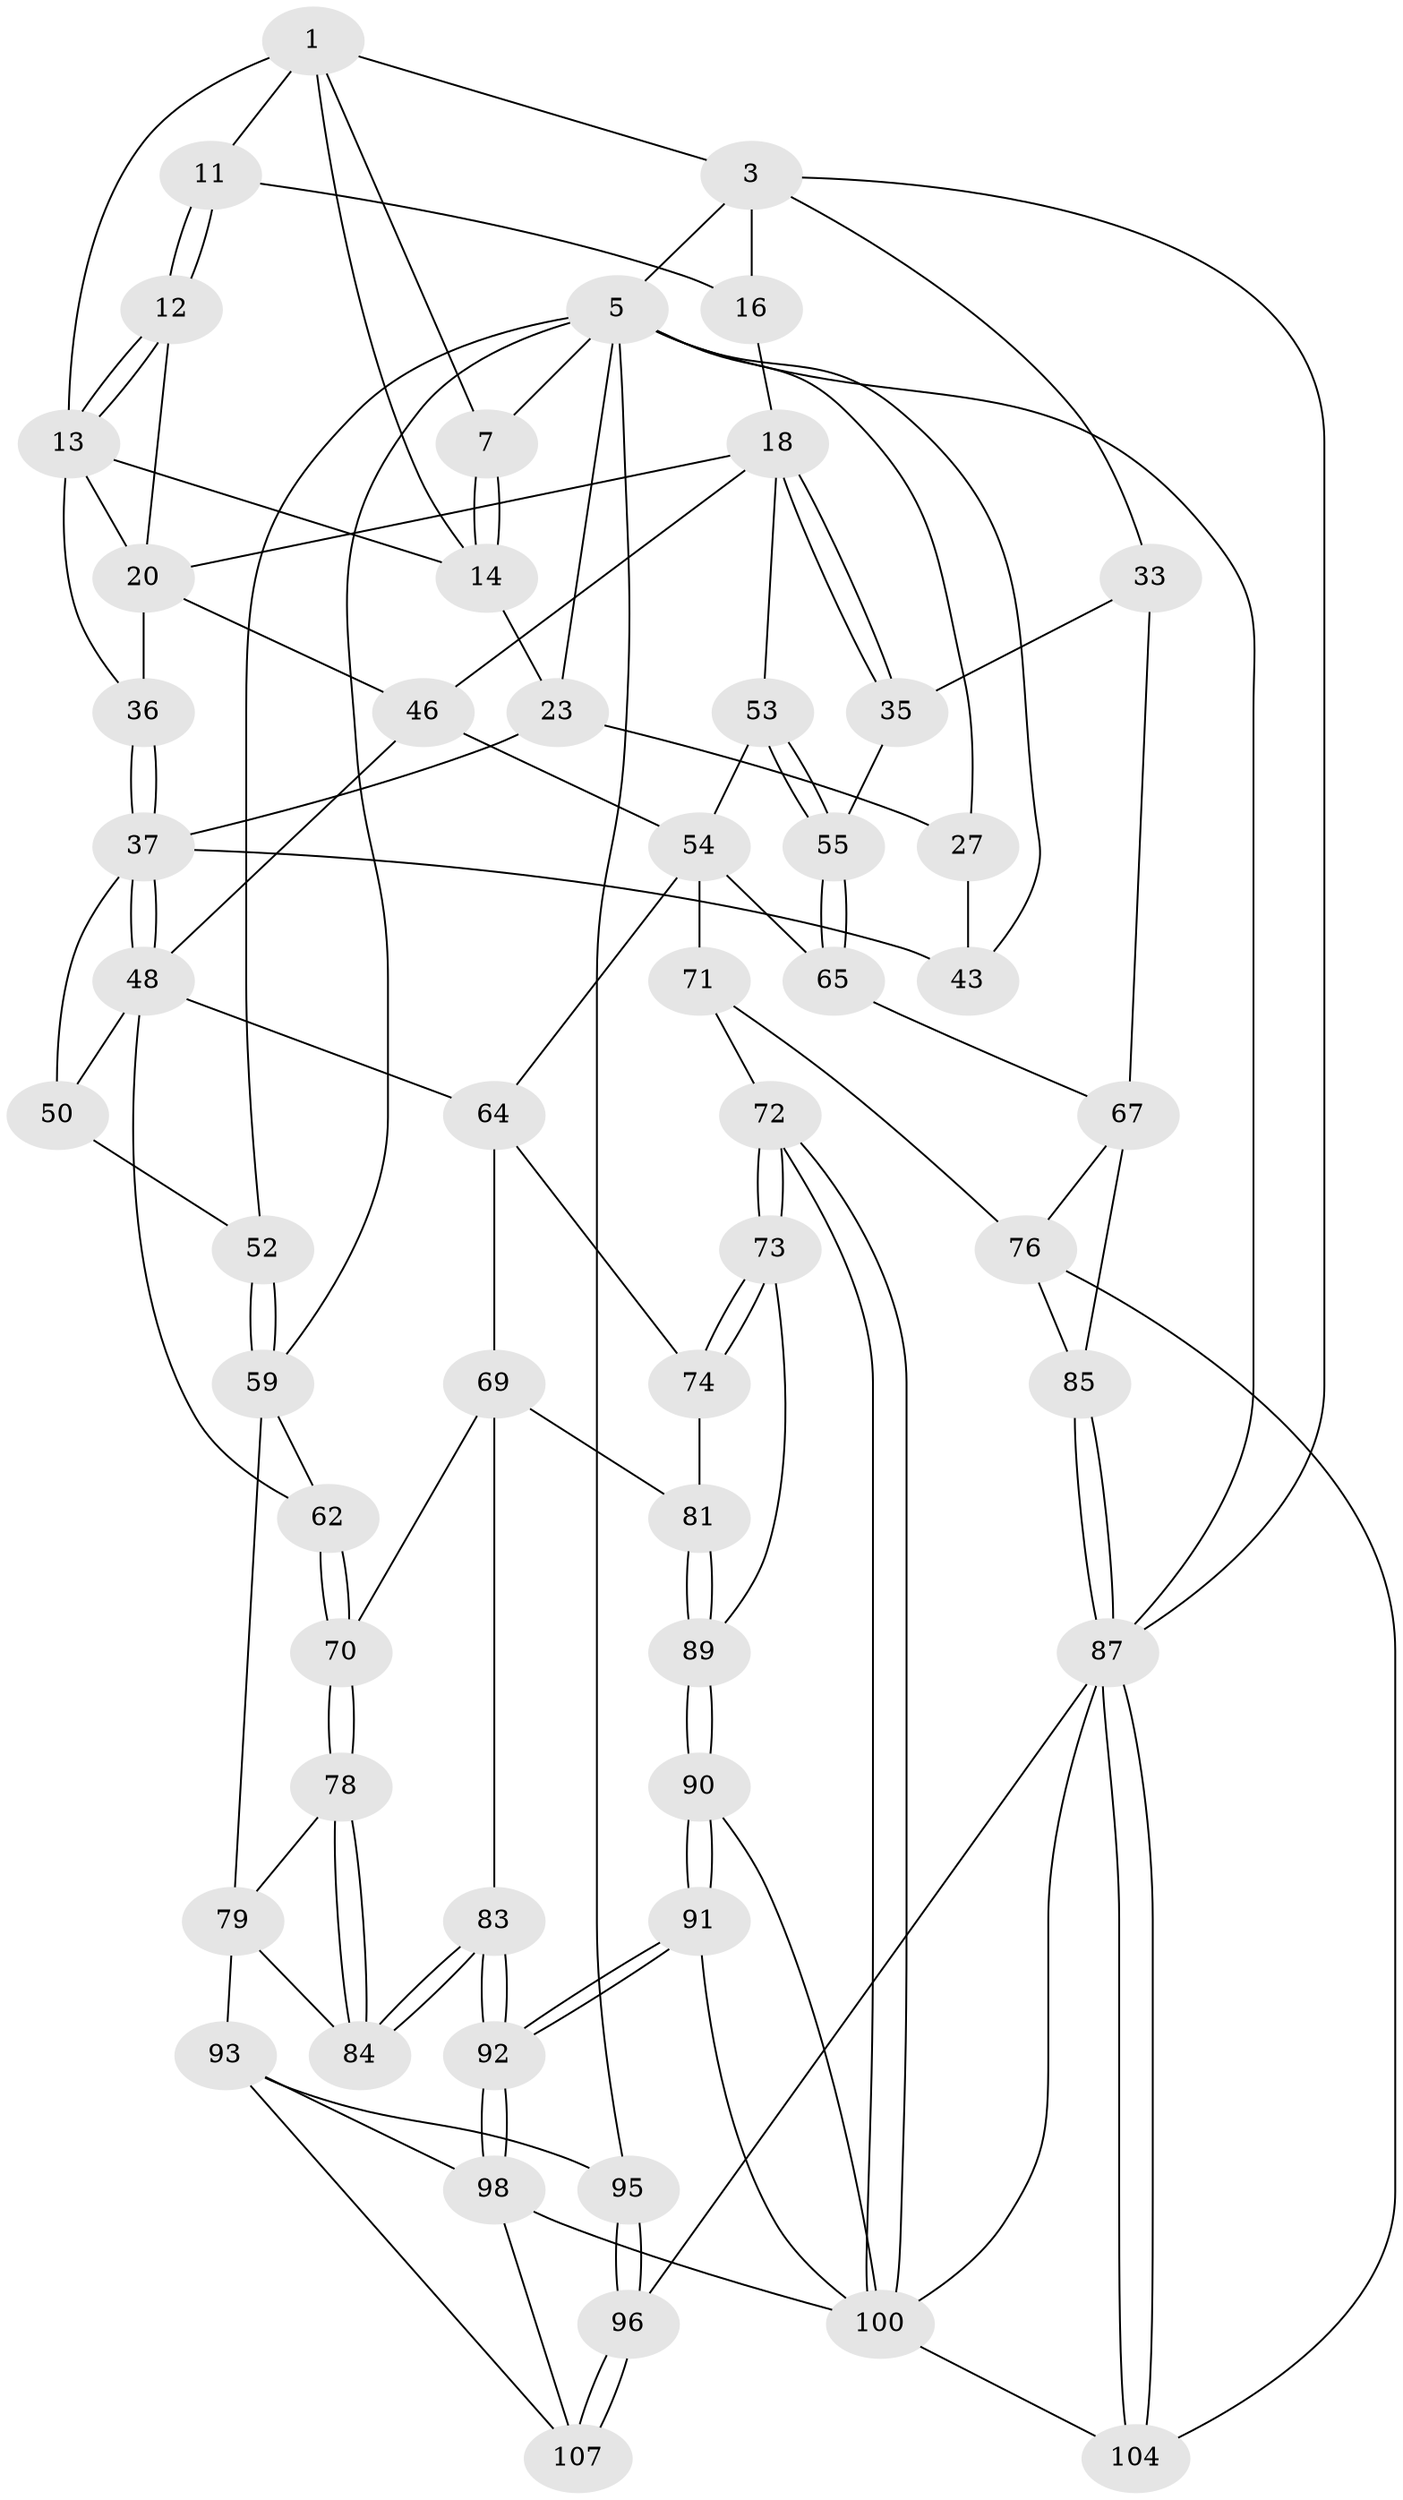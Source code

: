 // original degree distribution, {3: 0.01818181818181818, 4: 0.21818181818181817, 5: 0.5636363636363636, 6: 0.2}
// Generated by graph-tools (version 1.1) at 2025/17/03/09/25 04:17:19]
// undirected, 55 vertices, 128 edges
graph export_dot {
graph [start="1"]
  node [color=gray90,style=filled];
  1 [pos="+0.7428665900505134+0",super="+2+9"];
  3 [pos="+1+0",super="+4"];
  5 [pos="+0+0",super="+25+6"];
  7 [pos="+0.34325863572976084+0",super="+8"];
  11 [pos="+0.8037154081925365+0.040749710335162524",super="+15"];
  12 [pos="+0.7252815950957577+0.15357554387250277"];
  13 [pos="+0.6822497142439173+0.1346749985876013",super="+29"];
  14 [pos="+0.5366594541730815+0.09358609409647603",super="+22"];
  16 [pos="+0.9229338760967009+0.04995810381895859",super="+17"];
  18 [pos="+0.9075340281639748+0.25274462857051494",super="+19"];
  20 [pos="+0.7733438880290746+0.20078475637991294",super="+44+21"];
  23 [pos="+0.5005867401991089+0.13925565482129412",super="+31+24"];
  27 [pos="+0.20342791339518054+0.03505041747202112",super="+39"];
  33 [pos="+1+0.31901578174311096",super="+34"];
  35 [pos="+0.9204993806966364+0.26207648216059337"];
  36 [pos="+0.5771525086087919+0.2791887700892639",super="+41"];
  37 [pos="+0.45870251465133344+0.3638092714209406",super="+38"];
  43 [pos="+0.2301213447692824+0.21972755071189667"];
  46 [pos="+0.6659816278895724+0.29893735261141663",super="+47"];
  48 [pos="+0.4624798089128644+0.3831594049966712",super="+56"];
  50 [pos="+0.2954531954857819+0.37047151295565645",super="+58+51"];
  52 [pos="+0.16216320785685978+0.34176081308638007"];
  53 [pos="+0.7121517154553432+0.3597466479485238"];
  54 [pos="+0.6692269269323102+0.4091306131064824",super="+63"];
  55 [pos="+0.7864909062537593+0.400465444815838"];
  59 [pos="+0.1120855169262173+0.3908933507549324",super="+60"];
  62 [pos="+0.23780191786613444+0.5236125969381168"];
  64 [pos="+0.46505862669399217+0.41457898407127747",super="+68"];
  65 [pos="+0.7779373214219959+0.48945259251294826"];
  67 [pos="+0.9193252511730345+0.5106446998687095",super="+75"];
  69 [pos="+0.24556663073852733+0.5832480390030842",super="+82"];
  70 [pos="+0.24528802194447138+0.5831700384979474"];
  71 [pos="+0.6681111560520238+0.7001704406978455",super="+77"];
  72 [pos="+0.6501283776635053+0.7056896237009157"];
  73 [pos="+0.5423431590527797+0.6923487951655432"];
  74 [pos="+0.4459237784676334+0.5859386924072525"];
  76 [pos="+0.8951985618445574+0.6308477254803664",super="+86"];
  78 [pos="+0.17998645953361403+0.6170455634587556"];
  79 [pos="+0+0.5449011600615647",super="+88"];
  81 [pos="+0.3324868818108664+0.6623524811933876"];
  83 [pos="+0.25399405609227493+0.8456505464985551"];
  84 [pos="+0.16980684823801717+0.6983988116295106"];
  85 [pos="+1+0.9516689714166805"];
  87 [pos="+1+1",super="+97"];
  89 [pos="+0.4311449979919042+0.7376491892998979"];
  90 [pos="+0.4264516891992092+0.748121501364081"];
  91 [pos="+0.35138928970057803+0.8578243658190551",super="+106"];
  92 [pos="+0.2549391461244112+0.8516122408738402"];
  93 [pos="+0.06215432348204676+0.7939189051732748",super="+94+99"];
  95 [pos="+0+0.7579887007269543"];
  96 [pos="+0+0.8854097204694547"];
  98 [pos="+0.2503594813289544+0.856290240208296",super="+108"];
  100 [pos="+0.5359141031979137+0.8745428623364778",super="+101+105"];
  104 [pos="+0.7351493303304618+1"];
  107 [pos="+0.061906499533986505+0.9054306573754155"];
  1 -- 3;
  1 -- 11;
  1 -- 13;
  1 -- 14;
  1 -- 7;
  3 -- 16;
  3 -- 33;
  3 -- 5;
  3 -- 87;
  5 -- 87;
  5 -- 52;
  5 -- 27;
  5 -- 43;
  5 -- 59;
  5 -- 95;
  5 -- 7;
  5 -- 23;
  7 -- 14;
  7 -- 14;
  11 -- 12;
  11 -- 12;
  11 -- 16 [weight=2];
  12 -- 13;
  12 -- 13;
  12 -- 20;
  13 -- 36;
  13 -- 14;
  13 -- 20;
  14 -- 23;
  16 -- 18;
  18 -- 35;
  18 -- 35;
  18 -- 20;
  18 -- 53;
  18 -- 46;
  20 -- 46;
  20 -- 36 [weight=2];
  23 -- 27 [weight=2];
  23 -- 37;
  27 -- 43;
  33 -- 67 [weight=2];
  33 -- 35;
  35 -- 55;
  36 -- 37;
  36 -- 37;
  37 -- 48;
  37 -- 48;
  37 -- 50;
  37 -- 43;
  46 -- 48;
  46 -- 54;
  48 -- 50;
  48 -- 64;
  48 -- 62;
  50 -- 52;
  52 -- 59;
  52 -- 59;
  53 -- 54;
  53 -- 55;
  53 -- 55;
  54 -- 64;
  54 -- 65;
  54 -- 71;
  55 -- 65;
  55 -- 65;
  59 -- 62;
  59 -- 79;
  62 -- 70;
  62 -- 70;
  64 -- 74;
  64 -- 69;
  65 -- 67;
  67 -- 76;
  67 -- 85;
  69 -- 70;
  69 -- 81;
  69 -- 83;
  70 -- 78;
  70 -- 78;
  71 -- 72;
  71 -- 76 [weight=2];
  72 -- 73;
  72 -- 73;
  72 -- 100;
  72 -- 100;
  73 -- 74;
  73 -- 74;
  73 -- 89;
  74 -- 81;
  76 -- 104;
  76 -- 85;
  78 -- 79;
  78 -- 84;
  78 -- 84;
  79 -- 84;
  79 -- 93;
  81 -- 89;
  81 -- 89;
  83 -- 84;
  83 -- 84;
  83 -- 92;
  83 -- 92;
  85 -- 87;
  85 -- 87;
  87 -- 104;
  87 -- 104;
  87 -- 96;
  87 -- 100;
  89 -- 90;
  89 -- 90;
  90 -- 91;
  90 -- 91;
  90 -- 100;
  91 -- 92;
  91 -- 92;
  91 -- 100 [weight=2];
  92 -- 98;
  92 -- 98;
  93 -- 95;
  93 -- 98;
  93 -- 107;
  95 -- 96;
  95 -- 96;
  96 -- 107;
  96 -- 107;
  98 -- 107;
  98 -- 100;
  100 -- 104;
}
